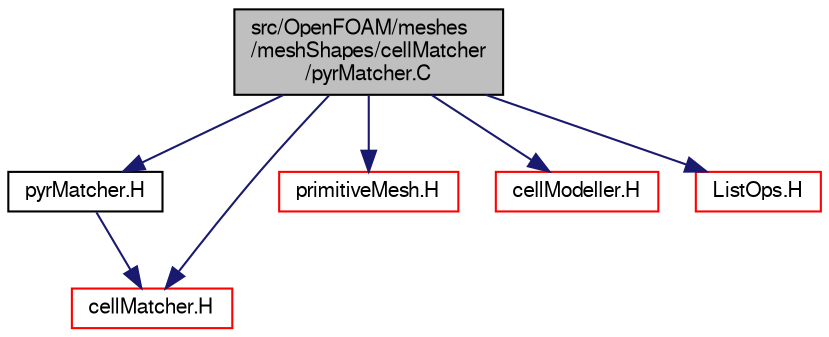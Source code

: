 digraph "src/OpenFOAM/meshes/meshShapes/cellMatcher/pyrMatcher.C"
{
  bgcolor="transparent";
  edge [fontname="FreeSans",fontsize="10",labelfontname="FreeSans",labelfontsize="10"];
  node [fontname="FreeSans",fontsize="10",shape=record];
  Node0 [label="src/OpenFOAM/meshes\l/meshShapes/cellMatcher\l/pyrMatcher.C",height=0.2,width=0.4,color="black", fillcolor="grey75", style="filled", fontcolor="black"];
  Node0 -> Node1 [color="midnightblue",fontsize="10",style="solid",fontname="FreeSans"];
  Node1 [label="pyrMatcher.H",height=0.2,width=0.4,color="black",URL="$a11231.html"];
  Node1 -> Node2 [color="midnightblue",fontsize="10",style="solid",fontname="FreeSans"];
  Node2 [label="cellMatcher.H",height=0.2,width=0.4,color="red",URL="$a11204.html"];
  Node0 -> Node2 [color="midnightblue",fontsize="10",style="solid",fontname="FreeSans"];
  Node0 -> Node150 [color="midnightblue",fontsize="10",style="solid",fontname="FreeSans"];
  Node150 [label="primitiveMesh.H",height=0.2,width=0.4,color="red",URL="$a11882.html"];
  Node0 -> Node165 [color="midnightblue",fontsize="10",style="solid",fontname="FreeSans"];
  Node165 [label="cellModeller.H",height=0.2,width=0.4,color="red",URL="$a11267.html"];
  Node0 -> Node85 [color="midnightblue",fontsize="10",style="solid",fontname="FreeSans"];
  Node85 [label="ListOps.H",height=0.2,width=0.4,color="red",URL="$a08687.html",tooltip="Various functions to operate on Lists. "];
}
